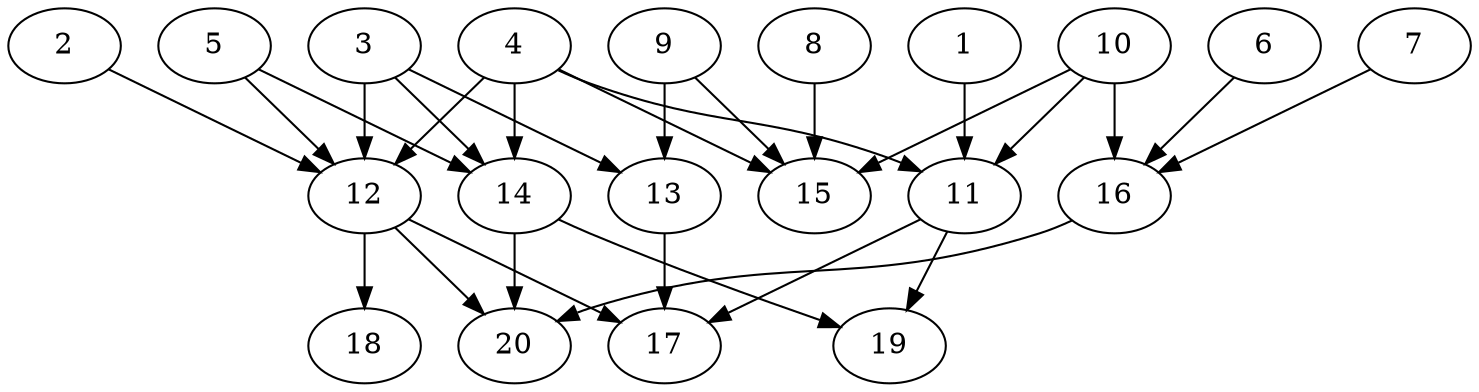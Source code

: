 // DAG automatically generated by daggen at Wed Jul 24 21:27:05 2019
// ./daggen --dot -n 20 --ccr 0.3 --fat 0.7 --regular 0.5 --density 0.5 --mindata 5242880 --maxdata 52428800 
digraph G {
  1 [size="102987093", alpha="0.14", expect_size="30896128"] 
  1 -> 11 [size ="30896128"]
  2 [size="163280213", alpha="0.10", expect_size="48984064"] 
  2 -> 12 [size ="48984064"]
  3 [size="54971733", alpha="0.05", expect_size="16491520"] 
  3 -> 12 [size ="16491520"]
  3 -> 13 [size ="16491520"]
  3 -> 14 [size ="16491520"]
  4 [size="40717653", alpha="0.18", expect_size="12215296"] 
  4 -> 11 [size ="12215296"]
  4 -> 12 [size ="12215296"]
  4 -> 14 [size ="12215296"]
  4 -> 15 [size ="12215296"]
  5 [size="19640320", alpha="0.15", expect_size="5892096"] 
  5 -> 12 [size ="5892096"]
  5 -> 14 [size ="5892096"]
  6 [size="95733760", alpha="0.03", expect_size="28720128"] 
  6 -> 16 [size ="28720128"]
  7 [size="131679573", alpha="0.16", expect_size="39503872"] 
  7 -> 16 [size ="39503872"]
  8 [size="145554773", alpha="0.11", expect_size="43666432"] 
  8 -> 15 [size ="43666432"]
  9 [size="163351893", alpha="0.10", expect_size="49005568"] 
  9 -> 13 [size ="49005568"]
  9 -> 15 [size ="49005568"]
  10 [size="28716373", alpha="0.17", expect_size="8614912"] 
  10 -> 11 [size ="8614912"]
  10 -> 15 [size ="8614912"]
  10 -> 16 [size ="8614912"]
  11 [size="136953173", alpha="0.12", expect_size="41085952"] 
  11 -> 17 [size ="41085952"]
  11 -> 19 [size ="41085952"]
  12 [size="92453547", alpha="0.17", expect_size="27736064"] 
  12 -> 17 [size ="27736064"]
  12 -> 18 [size ="27736064"]
  12 -> 20 [size ="27736064"]
  13 [size="173015040", alpha="0.11", expect_size="51904512"] 
  13 -> 17 [size ="51904512"]
  14 [size="57733120", alpha="0.08", expect_size="17319936"] 
  14 -> 19 [size ="17319936"]
  14 -> 20 [size ="17319936"]
  15 [size="44240213", alpha="0.00", expect_size="13272064"] 
  16 [size="161211733", alpha="0.02", expect_size="48363520"] 
  16 -> 20 [size ="48363520"]
  17 [size="24927573", alpha="0.01", expect_size="7478272"] 
  18 [size="151698773", alpha="0.11", expect_size="45509632"] 
  19 [size="78353067", alpha="0.12", expect_size="23505920"] 
  20 [size="159658667", alpha="0.08", expect_size="47897600"] 
}
